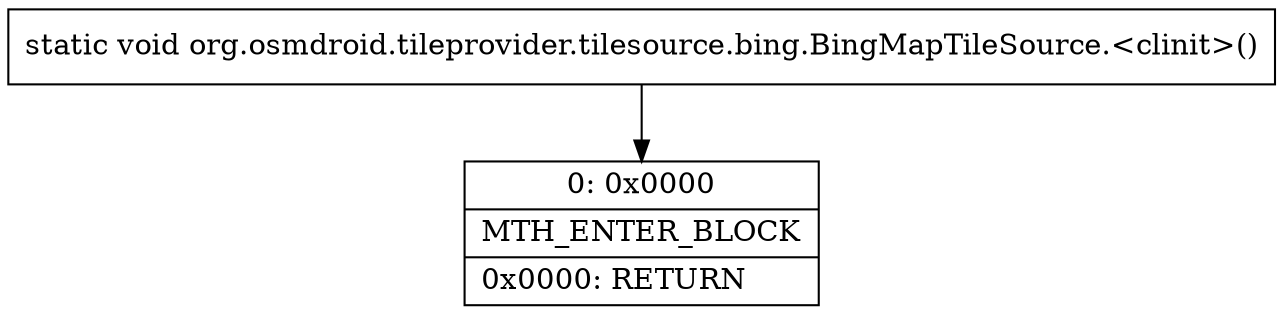 digraph "CFG fororg.osmdroid.tileprovider.tilesource.bing.BingMapTileSource.\<clinit\>()V" {
Node_0 [shape=record,label="{0\:\ 0x0000|MTH_ENTER_BLOCK\l|0x0000: RETURN   \l}"];
MethodNode[shape=record,label="{static void org.osmdroid.tileprovider.tilesource.bing.BingMapTileSource.\<clinit\>() }"];
MethodNode -> Node_0;
}


